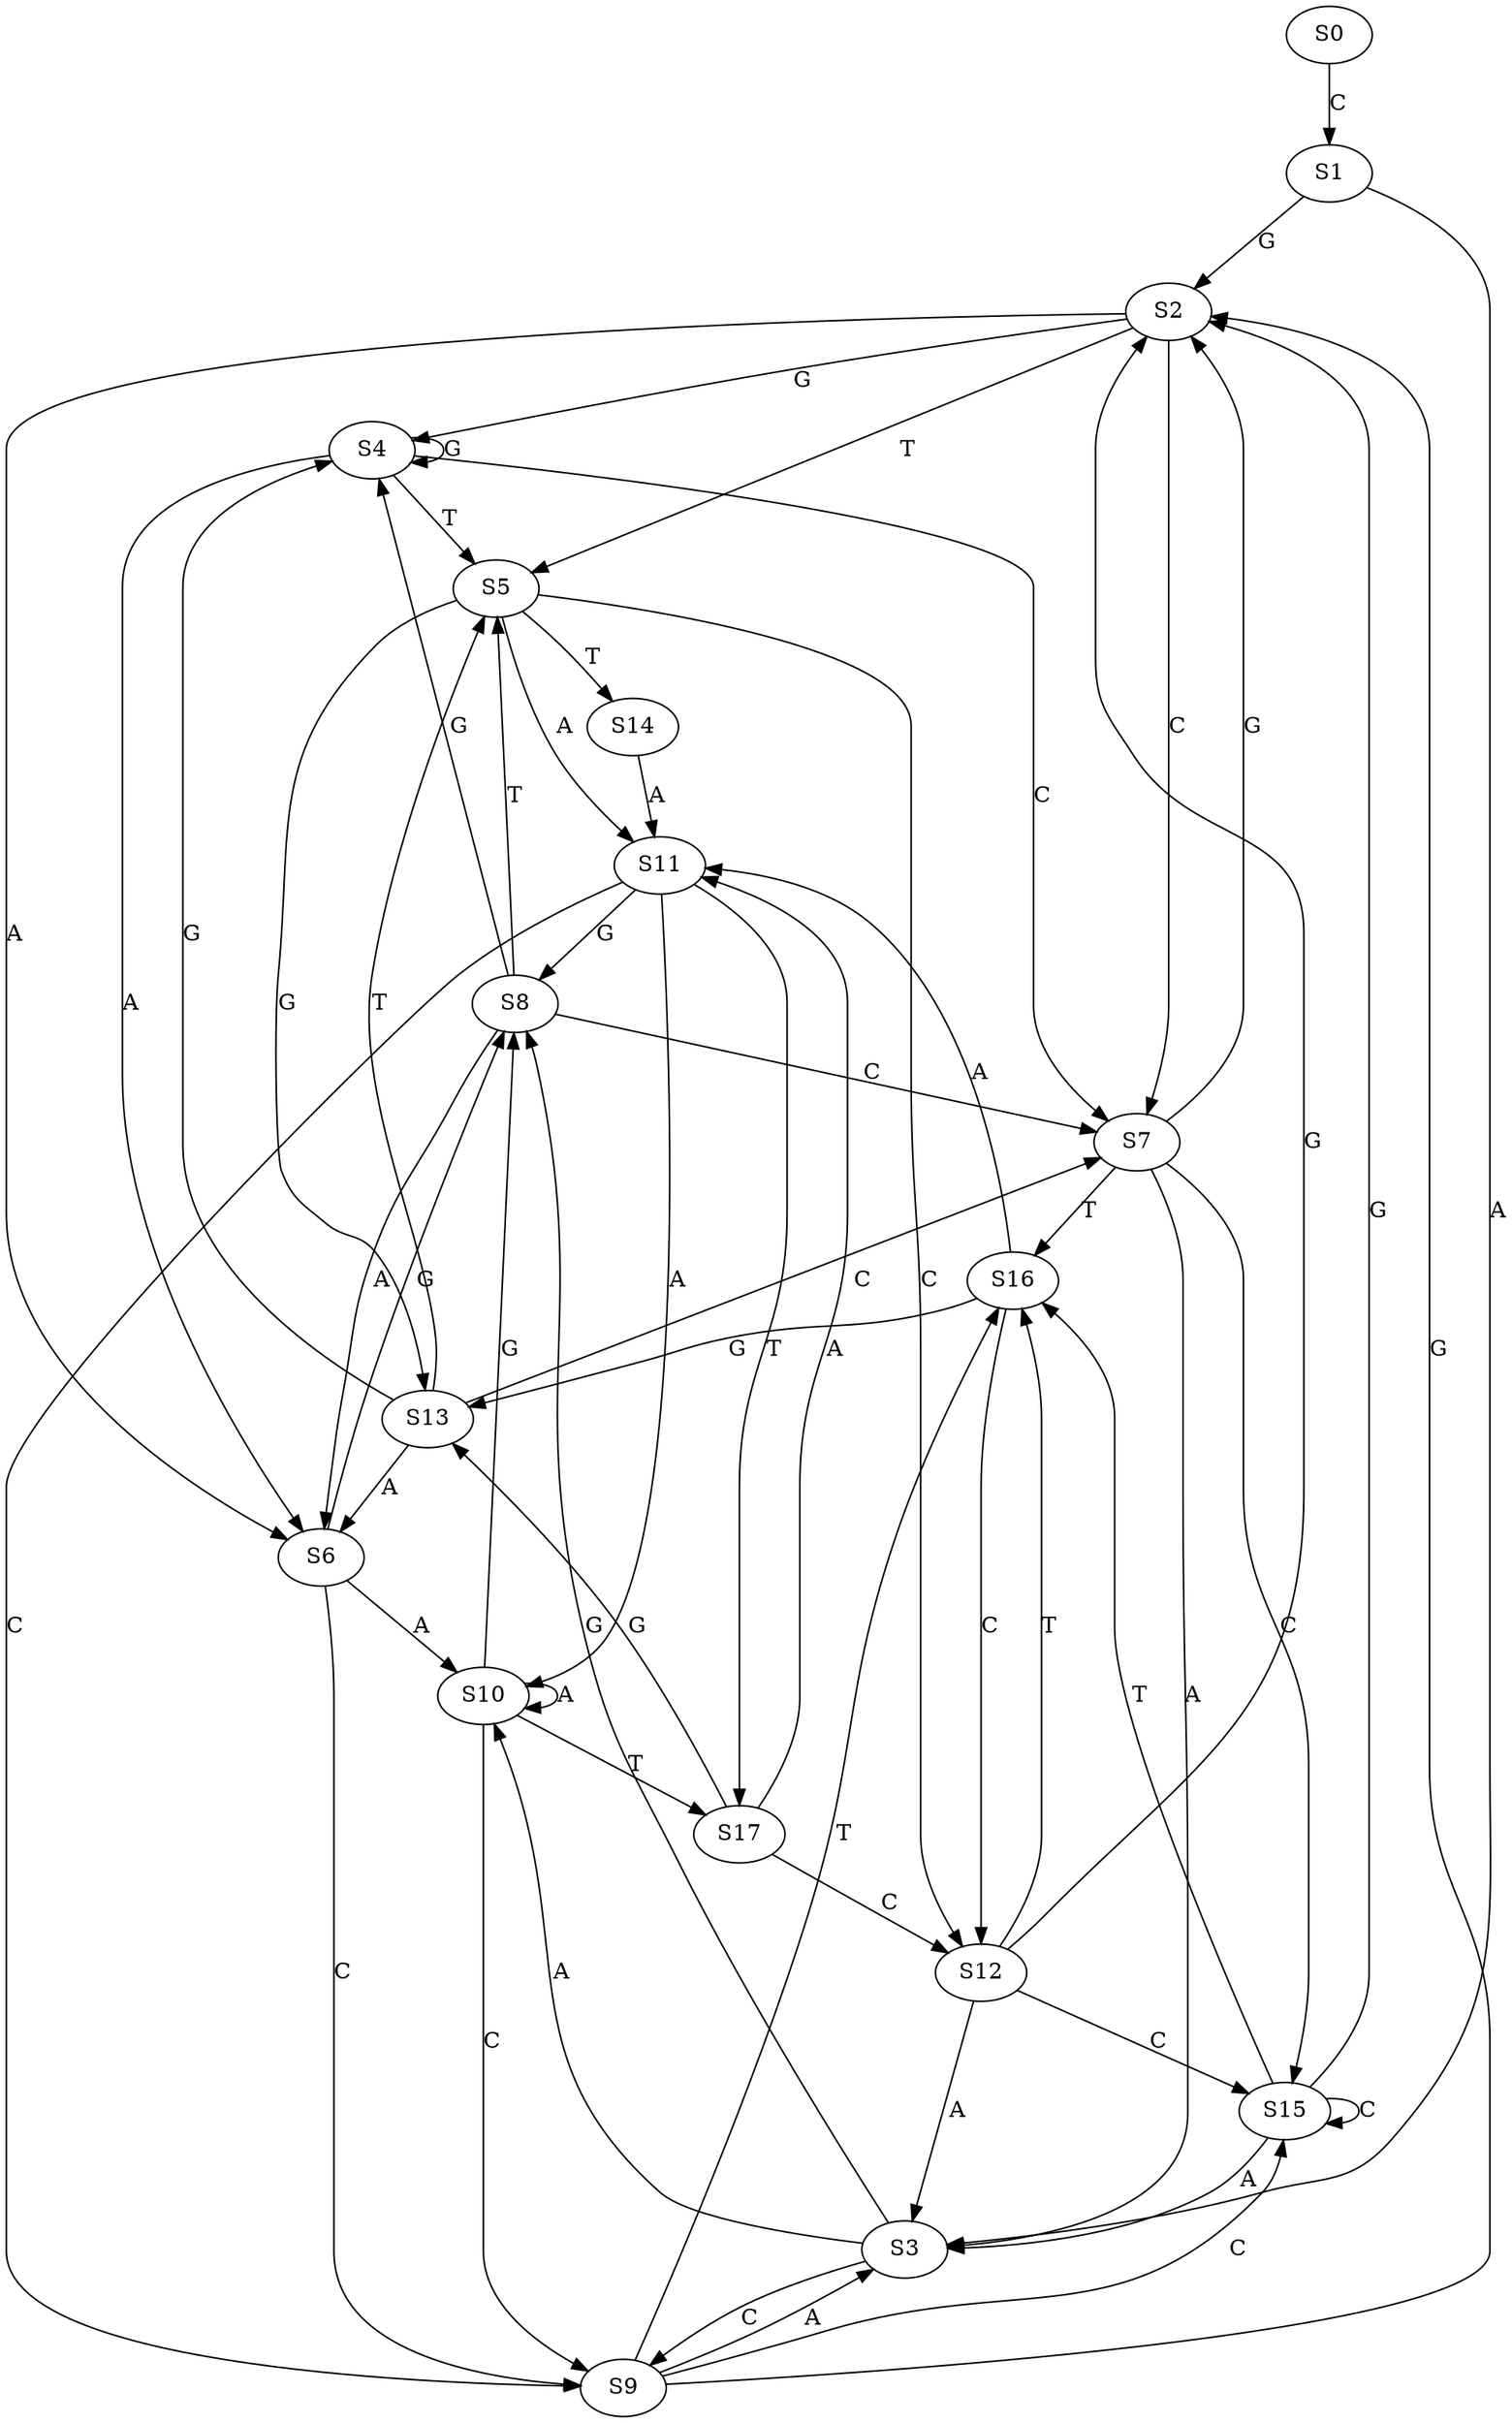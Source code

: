 strict digraph  {
	S0 -> S1 [ label = C ];
	S1 -> S2 [ label = G ];
	S1 -> S3 [ label = A ];
	S2 -> S4 [ label = G ];
	S2 -> S5 [ label = T ];
	S2 -> S6 [ label = A ];
	S2 -> S7 [ label = C ];
	S3 -> S8 [ label = G ];
	S3 -> S9 [ label = C ];
	S3 -> S10 [ label = A ];
	S4 -> S6 [ label = A ];
	S4 -> S5 [ label = T ];
	S4 -> S4 [ label = G ];
	S4 -> S7 [ label = C ];
	S5 -> S11 [ label = A ];
	S5 -> S12 [ label = C ];
	S5 -> S13 [ label = G ];
	S5 -> S14 [ label = T ];
	S6 -> S8 [ label = G ];
	S6 -> S10 [ label = A ];
	S6 -> S9 [ label = C ];
	S7 -> S15 [ label = C ];
	S7 -> S16 [ label = T ];
	S7 -> S2 [ label = G ];
	S7 -> S3 [ label = A ];
	S8 -> S5 [ label = T ];
	S8 -> S4 [ label = G ];
	S8 -> S6 [ label = A ];
	S8 -> S7 [ label = C ];
	S9 -> S3 [ label = A ];
	S9 -> S16 [ label = T ];
	S9 -> S15 [ label = C ];
	S9 -> S2 [ label = G ];
	S10 -> S17 [ label = T ];
	S10 -> S9 [ label = C ];
	S10 -> S8 [ label = G ];
	S10 -> S10 [ label = A ];
	S11 -> S8 [ label = G ];
	S11 -> S17 [ label = T ];
	S11 -> S9 [ label = C ];
	S11 -> S10 [ label = A ];
	S12 -> S16 [ label = T ];
	S12 -> S2 [ label = G ];
	S12 -> S15 [ label = C ];
	S12 -> S3 [ label = A ];
	S13 -> S6 [ label = A ];
	S13 -> S5 [ label = T ];
	S13 -> S7 [ label = C ];
	S13 -> S4 [ label = G ];
	S14 -> S11 [ label = A ];
	S15 -> S2 [ label = G ];
	S15 -> S15 [ label = C ];
	S15 -> S3 [ label = A ];
	S15 -> S16 [ label = T ];
	S16 -> S13 [ label = G ];
	S16 -> S12 [ label = C ];
	S16 -> S11 [ label = A ];
	S17 -> S11 [ label = A ];
	S17 -> S12 [ label = C ];
	S17 -> S13 [ label = G ];
}
